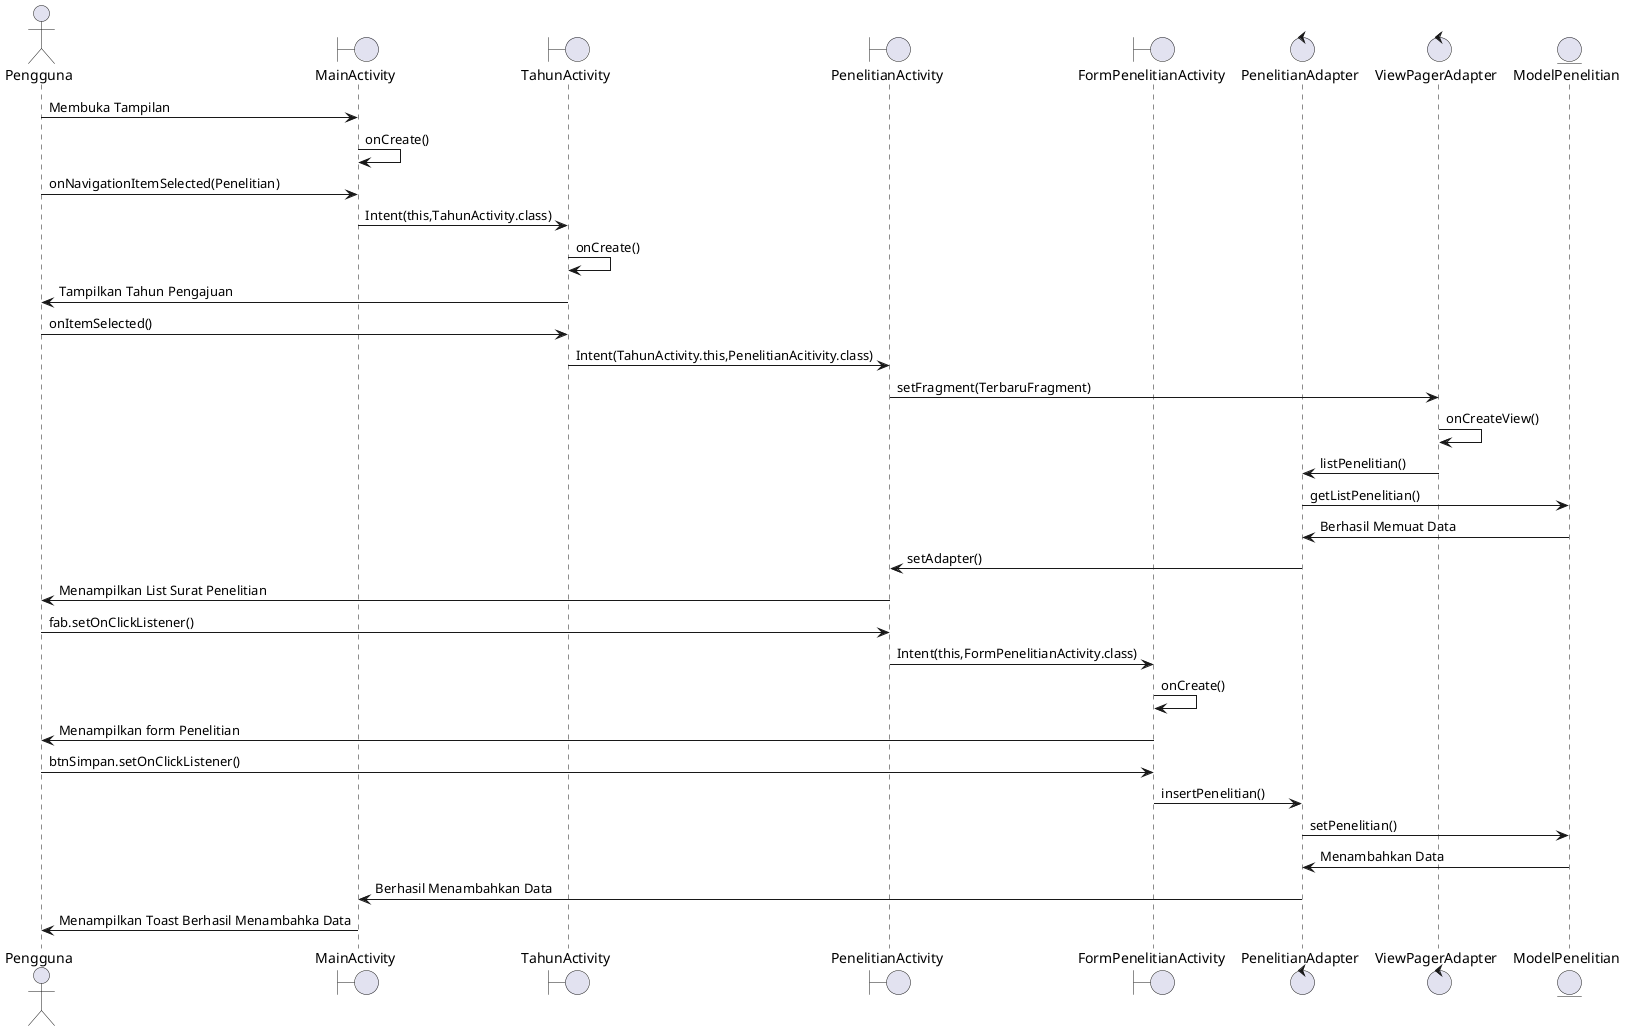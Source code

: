 @startuml
Actor Pengguna
Boundary MainActivity
Boundary TahunActivity
Boundary PenelitianActivity
Boundary FormPenelitianActivity
Control PenelitianAdapter
Control ViewPagerAdapter
Entity ModelPenelitian
Pengguna ->MainActivity:Membuka Tampilan
MainActivity-> MainActivity: onCreate()
Pengguna -> MainActivity : onNavigationItemSelected(Penelitian)
MainActivity->TahunActivity:Intent(this,TahunActivity.class)
TahunActivity->TahunActivity:onCreate()
TahunActivity -> Pengguna: Tampilkan Tahun Pengajuan
Pengguna -> TahunActivity:onItemSelected()
TahunActivity -> PenelitianActivity:Intent(TahunActivity.this,PenelitianAcitivity.class)
PenelitianActivity->ViewPagerAdapter:setFragment(TerbaruFragment)
ViewPagerAdapter ->ViewPagerAdapter:onCreateView()
ViewPagerAdapter -> PenelitianAdapter:listPenelitian()
PenelitianAdapter -> ModelPenelitian: getListPenelitian()
ModelPenelitian -> PenelitianAdapter: Berhasil Memuat Data
PenelitianAdapter->PenelitianActivity:setAdapter()
PenelitianActivity->Pengguna:Menampilkan List Surat Penelitian
Pengguna -> PenelitianActivity:fab.setOnClickListener()
PenelitianActivity->FormPenelitianActivity:Intent(this,FormPenelitianActivity.class)
FormPenelitianActivity->FormPenelitianActivity:onCreate()
FormPenelitianActivity->Pengguna:Menampilkan form Penelitian
Pengguna->FormPenelitianActivity:btnSimpan.setOnClickListener()
FormPenelitianActivity->PenelitianAdapter:insertPenelitian()
PenelitianAdapter->ModelPenelitian:setPenelitian()
ModelPenelitian->PenelitianAdapter:Menambahkan Data
PenelitianAdapter->MainActivity:Berhasil Menambahkan Data
MainActivity->Pengguna: Menampilkan Toast Berhasil Menambahka Data
@enduml